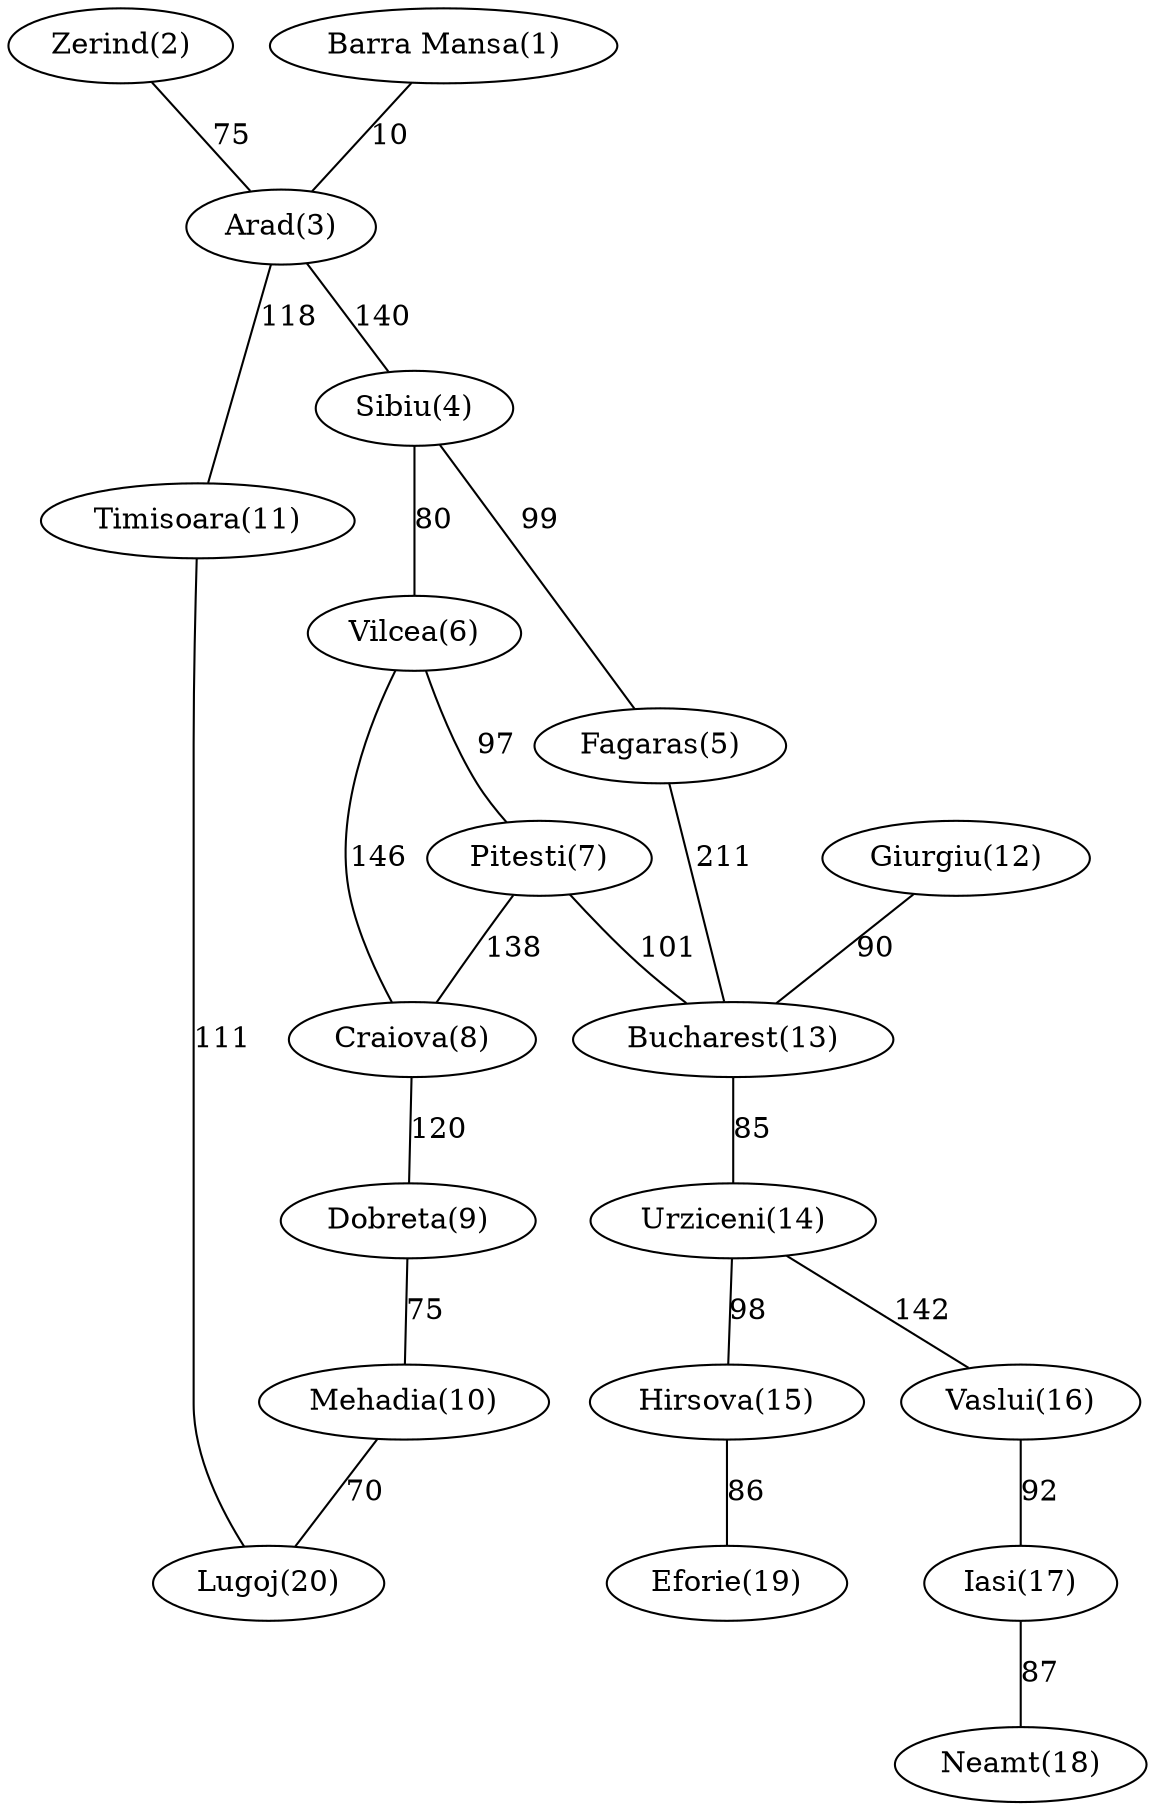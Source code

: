 graph {
   "Zerind(2)"--"Arad(3)" [label=75]
   "Arad(3)"--"Timisoara(11)" [label=118]
   "Arad(3)"--"Sibiu(4)" [label=140]
   "Sibiu(4)"--"Fagaras(5)" [label=99]
   "Sibiu(4)"--"Vilcea(6)" [label=80]
   "Fagaras(5)"--"Bucharest(13)" [label=211]
   "Vilcea(6)"--"Craiova(8)" [label=146]
   "Vilcea(6)"--"Pitesti(7)" [label=97]
   "Pitesti(7)"--"Craiova(8)" [label=138]
   "Pitesti(7)"--"Bucharest(13)" [label=101]
   "Craiova(8)"--"Dobreta(9)" [label=120]
   "Dobreta(9)"--"Mehadia(10)" [label=75]
   "Mehadia(10)"--"Lugoj(20)" [label=70]
   "Timisoara(11)"--"Lugoj(20)" [label=111]
   "Giurgiu(12)"--"Bucharest(13)" [label=90]
   "Bucharest(13)"--"Urziceni(14)" [label=85]
   "Urziceni(14)"--"Hirsova(15)" [label=98]
   "Urziceni(14)"--"Vaslui(16)" [label=142]
   "Hirsova(15)"--"Eforie(19)" [label=86]
   "Vaslui(16)"--"Iasi(17)" [label=92]
   "Iasi(17)"--"Neamt(18)" [label=87]
   "Barra Mansa(1)"--"Arad(3)" [label=10]
}